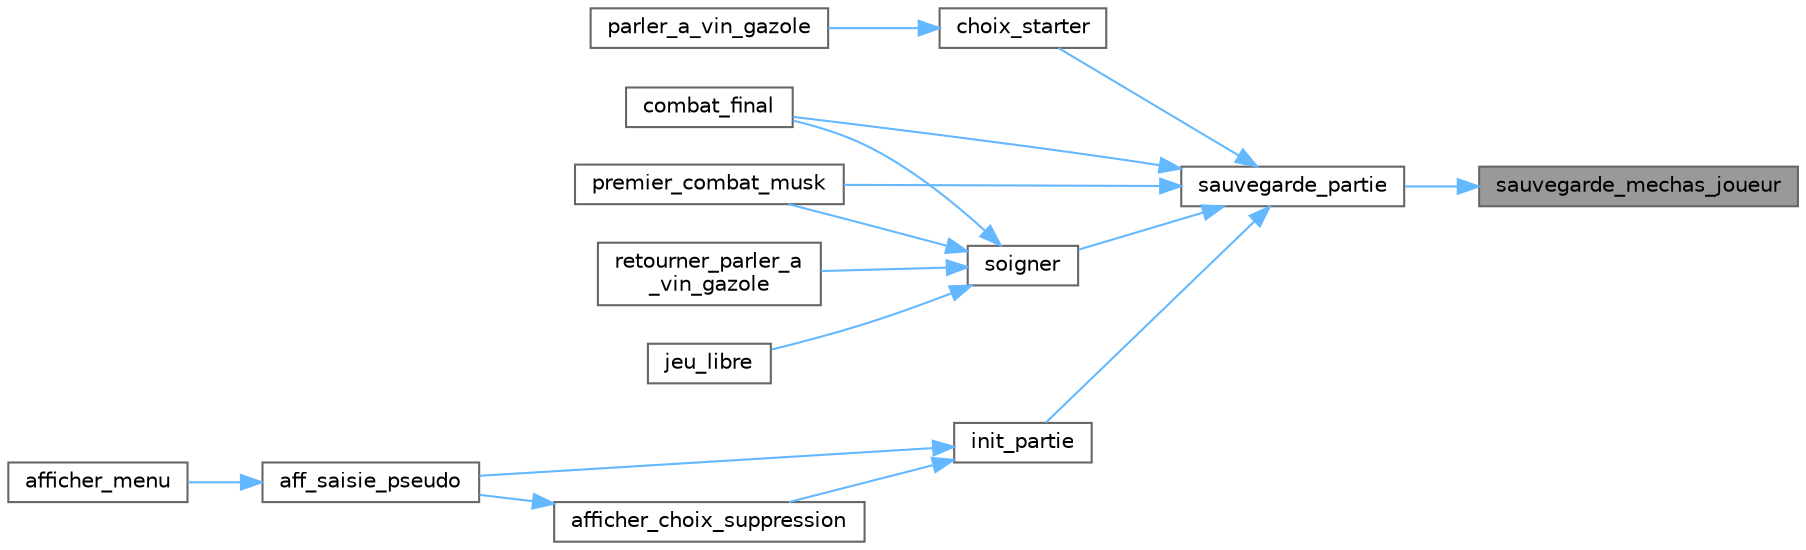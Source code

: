 digraph "sauvegarde_mechas_joueur"
{
 // LATEX_PDF_SIZE
  bgcolor="transparent";
  edge [fontname=Helvetica,fontsize=10,labelfontname=Helvetica,labelfontsize=10];
  node [fontname=Helvetica,fontsize=10,shape=box,height=0.2,width=0.4];
  rankdir="RL";
  Node1 [id="Node000001",label="sauvegarde_mechas_joueur",height=0.2,width=0.4,color="gray40", fillcolor="grey60", style="filled", fontcolor="black",tooltip="Sauvegarde l'équipe de Mechas d'un joueur dans un fichier CSV."];
  Node1 -> Node2 [id="edge16_Node000001_Node000002",dir="back",color="steelblue1",style="solid",tooltip=" "];
  Node2 [id="Node000002",label="sauvegarde_partie",height=0.2,width=0.4,color="grey40", fillcolor="white", style="filled",URL="$sauv_8c.html#a68cba593cfe77461f153f38b2a08a374",tooltip="Sauvegarde l'état global d'une partie d'un joueur dans plusieurs fichiers CSV."];
  Node2 -> Node3 [id="edge17_Node000002_Node000003",dir="back",color="steelblue1",style="solid",tooltip=" "];
  Node3 [id="Node000003",label="choix_starter",height=0.2,width=0.4,color="grey40", fillcolor="white", style="filled",URL="$pointDePassage_8c.html#a72d11e9c5addb8d80f32ac417e0e5566",tooltip="Permet au joueur de choisir son Mecha de départ parmi trois options disponibles."];
  Node3 -> Node4 [id="edge18_Node000003_Node000004",dir="back",color="steelblue1",style="solid",tooltip=" "];
  Node4 [id="Node000004",label="parler_a_vin_gazole",height=0.2,width=0.4,color="grey40", fillcolor="white", style="filled",URL="$pointDePassage_8c.html#a87430bbcb167664534cc9b6221b3c77d",tooltip="Gère l'interaction du joueur avec le PNJ \"Vin Gazole\", incluant dialogues, choix du starter et modifi..."];
  Node2 -> Node5 [id="edge19_Node000002_Node000005",dir="back",color="steelblue1",style="solid",tooltip=" "];
  Node5 [id="Node000005",label="combat_final",height=0.2,width=0.4,color="grey40", fillcolor="white", style="filled",URL="$pointDePassage_8c.html#ade398b595e60d698c8c259edf2f8252a",tooltip="Gère les interactions finales avec les PNJs \"Vin Gazole\" et \"Iron Musk\", incluant dialogues,..."];
  Node2 -> Node6 [id="edge20_Node000002_Node000006",dir="back",color="steelblue1",style="solid",tooltip=" "];
  Node6 [id="Node000006",label="init_partie",height=0.2,width=0.4,color="grey40", fillcolor="white", style="filled",URL="$sauv_8c.html#a72f7ea1b998d9c8d83135418b440260c",tooltip="Initialise une nouvelle partie avec les paramètres par défaut pour un joueur."];
  Node6 -> Node7 [id="edge21_Node000006_Node000007",dir="back",color="steelblue1",style="solid",tooltip=" "];
  Node7 [id="Node000007",label="aff_saisie_pseudo",height=0.2,width=0.4,color="grey40", fillcolor="white", style="filled",URL="$menu_8c.html#a514079e39465e028b08558ac3458d85a",tooltip="Affiche un écran permettant au joueur de saisir son pseudo et de démarrer une partie."];
  Node7 -> Node8 [id="edge22_Node000007_Node000008",dir="back",color="steelblue1",style="solid",tooltip=" "];
  Node8 [id="Node000008",label="afficher_menu",height=0.2,width=0.4,color="grey40", fillcolor="white", style="filled",URL="$menu_8c.html#a0225d24e9d0ffd7af10183134ff4f229",tooltip="Affiche le menu principal du jeu, permettant au joueur de démarrer, régler les paramètres ou quitter."];
  Node6 -> Node9 [id="edge23_Node000006_Node000009",dir="back",color="steelblue1",style="solid",tooltip=" "];
  Node9 [id="Node000009",label="afficher_choix_suppression",height=0.2,width=0.4,color="grey40", fillcolor="white", style="filled",URL="$menu_8c.html#a72fbd3d776a9a4447c7448b1a8308137",tooltip="Affiche un écran permettant au joueur de choisir entre reprendre, recommencer ou retourner en arrière..."];
  Node9 -> Node7 [id="edge24_Node000009_Node000007",dir="back",color="steelblue1",style="solid",tooltip=" "];
  Node2 -> Node10 [id="edge25_Node000002_Node000010",dir="back",color="steelblue1",style="solid",tooltip=" "];
  Node10 [id="Node000010",label="premier_combat_musk",height=0.2,width=0.4,color="grey40", fillcolor="white", style="filled",URL="$pointDePassage_8c.html#a9ed15a581ba87d71ad2d85b8649075da",tooltip="Gère l'interaction du joueur avec les PNJs \"Vin Gazole 2\" et \"Iron Musk\", incluant dialogues,..."];
  Node2 -> Node11 [id="edge26_Node000002_Node000011",dir="back",color="steelblue1",style="solid",tooltip=" "];
  Node11 [id="Node000011",label="soigner",height=0.2,width=0.4,color="grey40", fillcolor="white", style="filled",URL="$pointDePassage_8c.html#a50a0f93f053f249f00e5d18196a34d8a",tooltip="Restaure entièrement la santé et les objets du joueur et sauvegarde la partie."];
  Node11 -> Node5 [id="edge27_Node000011_Node000005",dir="back",color="steelblue1",style="solid",tooltip=" "];
  Node11 -> Node12 [id="edge28_Node000011_Node000012",dir="back",color="steelblue1",style="solid",tooltip=" "];
  Node12 [id="Node000012",label="jeu_libre",height=0.2,width=0.4,color="grey40", fillcolor="white", style="filled",URL="$pointDePassage_8c.html#a8b046624f60128f2fcf2978bf527e40d",tooltip="Gère l'interaction avec le PNJ \"Vin Gazole\" en mode jeu libre, permettant soins et dialogues répétés."];
  Node11 -> Node10 [id="edge29_Node000011_Node000010",dir="back",color="steelblue1",style="solid",tooltip=" "];
  Node11 -> Node13 [id="edge30_Node000011_Node000013",dir="back",color="steelblue1",style="solid",tooltip=" "];
  Node13 [id="Node000013",label="retourner_parler_a\l_vin_gazole",height=0.2,width=0.4,color="grey40", fillcolor="white", style="filled",URL="$pointDePassage_8c.html#a7ec67454376236ff74521e75806f1f8b",tooltip="Gère la seconde interaction du joueur avec le PNJ \"Vin Gazole\", incluant dialogues,..."];
}
